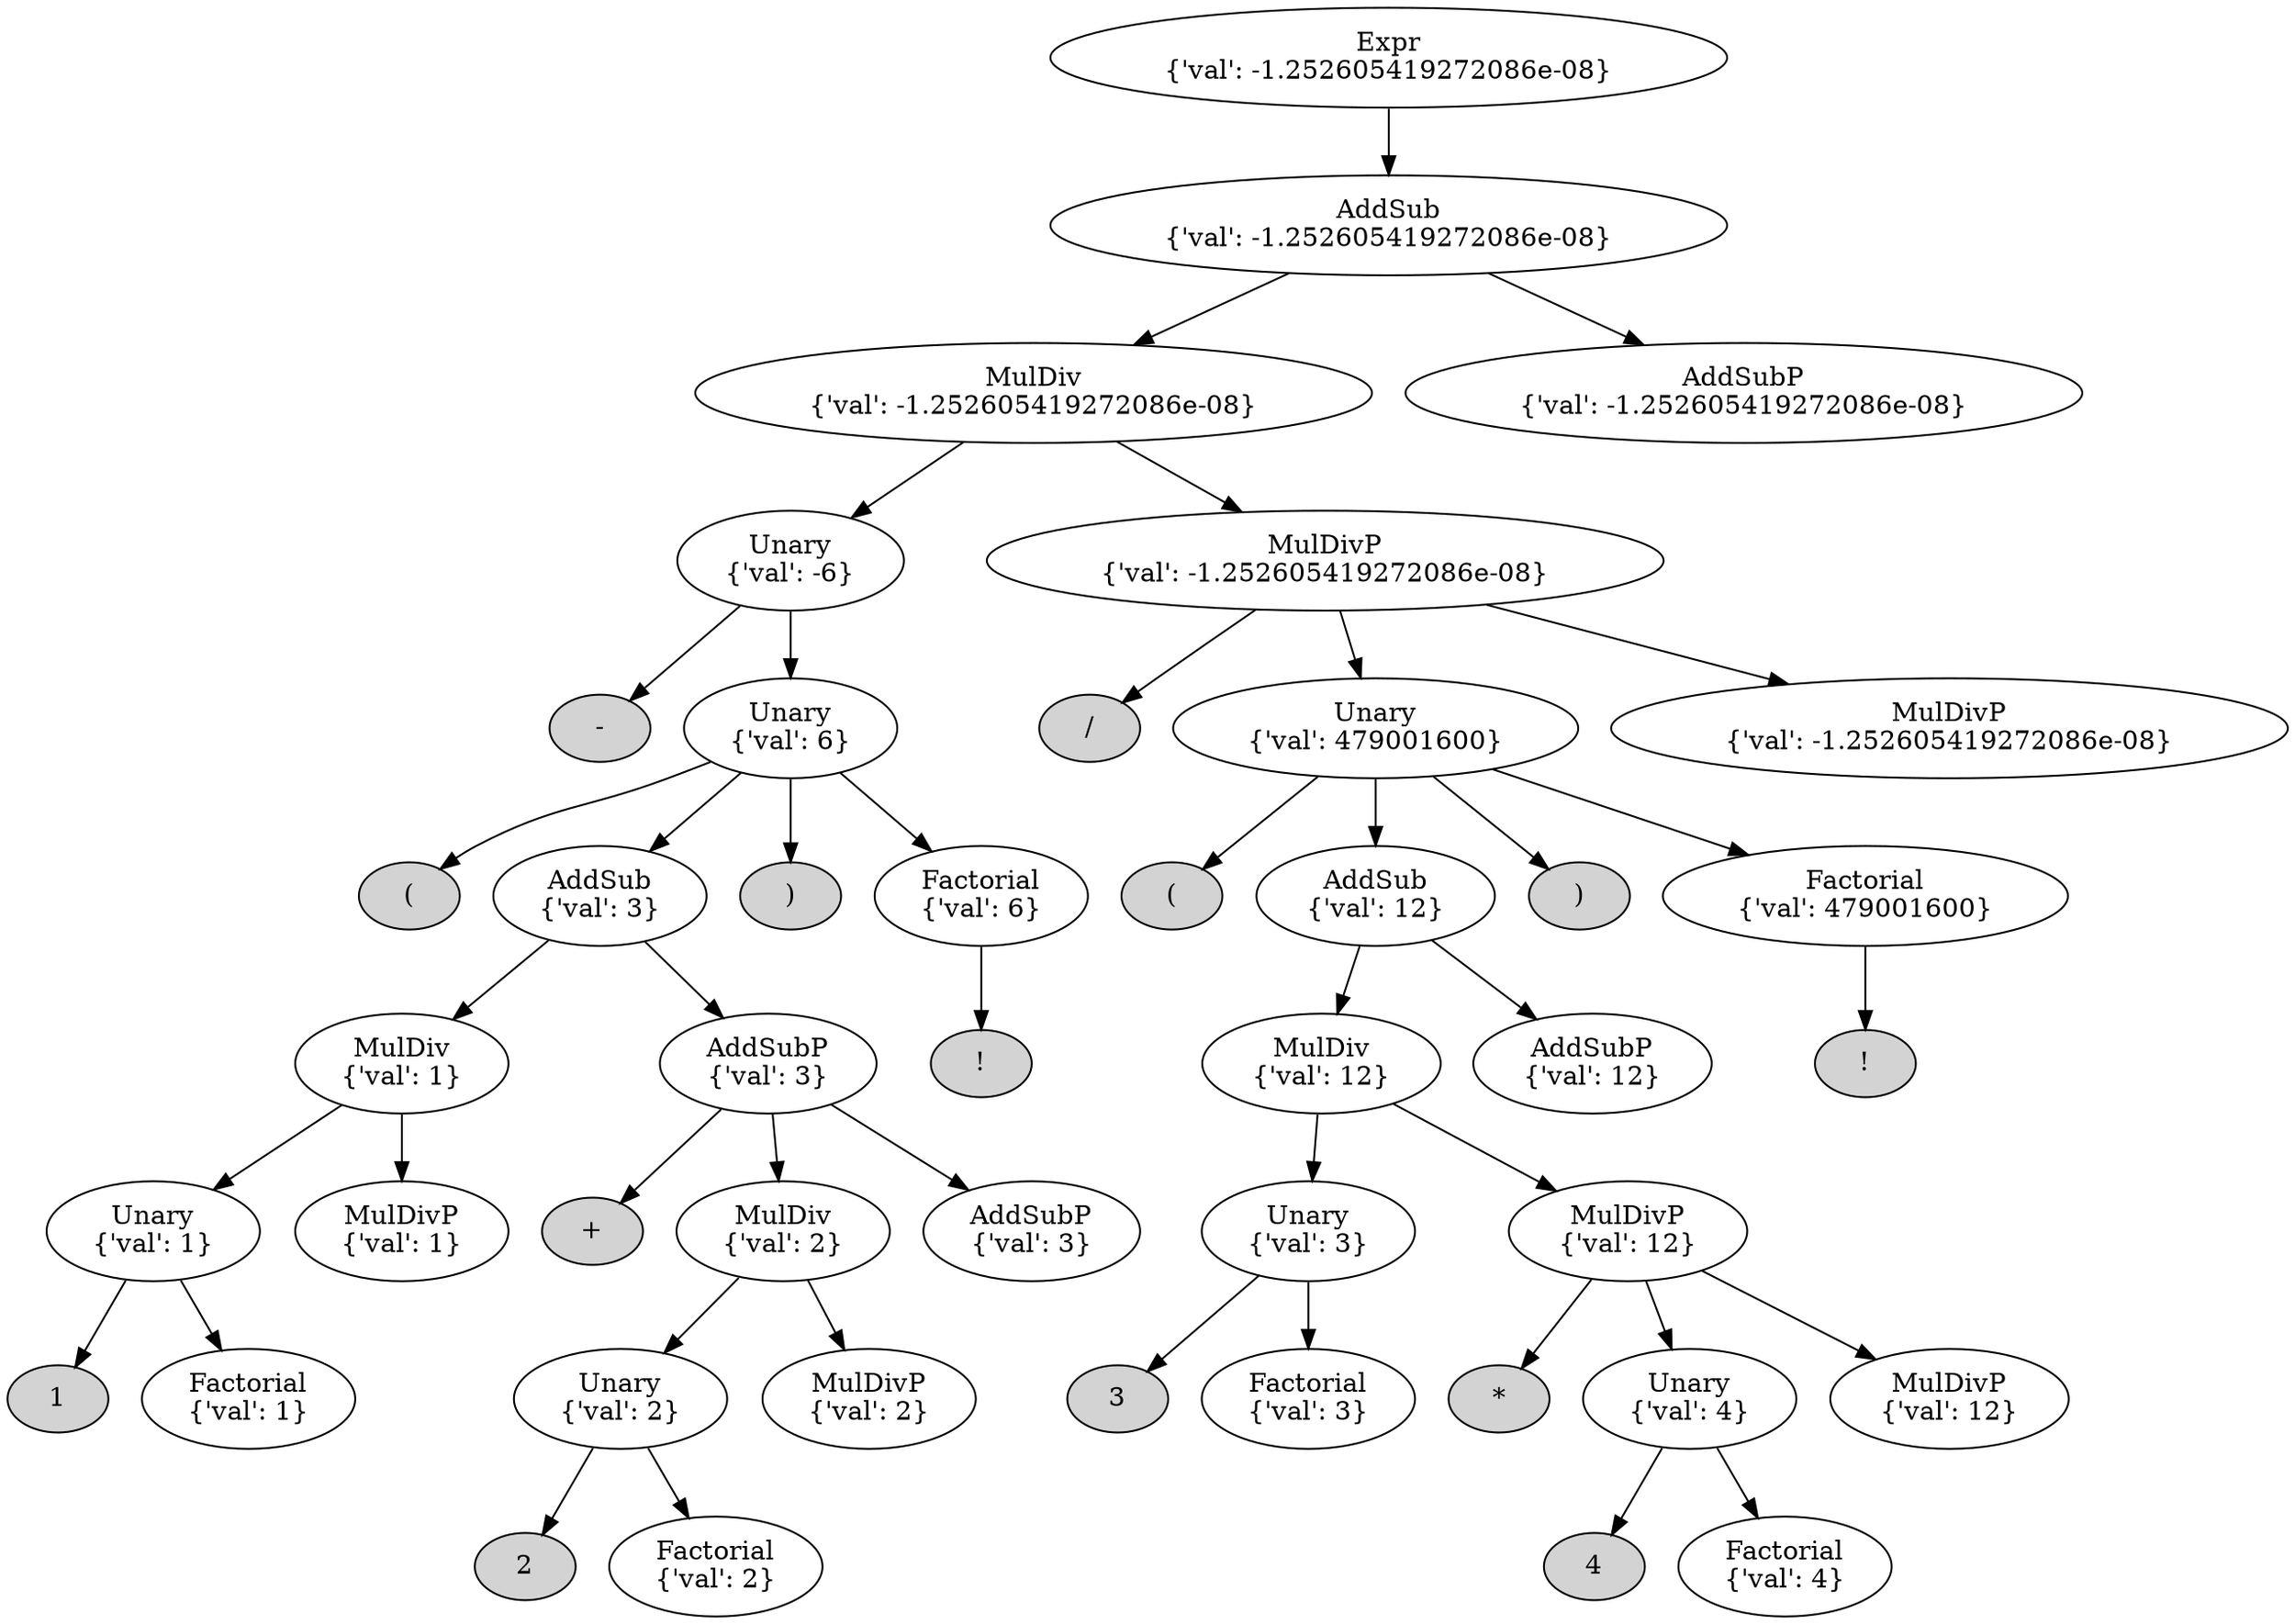 digraph {
	Expr_0 [label="Expr
{'val': -1.252605419272086e-08}"]
	Expr_0 -> AddSub_1
	AddSub_1 [label="AddSub
{'val': -1.252605419272086e-08}"]
	AddSub_1 -> MulDiv_2
	MulDiv_2 [label="MulDiv
{'val': -1.252605419272086e-08}"]
	MulDiv_2 -> Unary_3
	Unary_3 [label="Unary
{'val': -6}"]
	Unary_3 -> Universal_4
	Universal_4 [label="-" style=filled]
	Unary_3 -> Unary_5
	Unary_5 [label="Unary
{'val': 6}"]
	Unary_5 -> Universal_6
	Universal_6 [label="(" style=filled]
	Unary_5 -> AddSub_7
	AddSub_7 [label="AddSub
{'val': 3}"]
	AddSub_7 -> MulDiv_8
	MulDiv_8 [label="MulDiv
{'val': 1}"]
	MulDiv_8 -> Unary_9
	Unary_9 [label="Unary
{'val': 1}"]
	Unary_9 -> Universal_10
	Universal_10 [label=1 style=filled]
	Unary_9 -> Factorial_11
	Factorial_11 [label="Factorial
{'val': 1}"]
	MulDiv_8 -> MulDivP_12
	MulDivP_12 [label="MulDivP
{'val': 1}"]
	AddSub_7 -> AddSubP_13
	AddSubP_13 [label="AddSubP
{'val': 3}"]
	AddSubP_13 -> Universal_14
	Universal_14 [label="+" style=filled]
	AddSubP_13 -> MulDiv_15
	MulDiv_15 [label="MulDiv
{'val': 2}"]
	MulDiv_15 -> Unary_16
	Unary_16 [label="Unary
{'val': 2}"]
	Unary_16 -> Universal_17
	Universal_17 [label=2 style=filled]
	Unary_16 -> Factorial_18
	Factorial_18 [label="Factorial
{'val': 2}"]
	MulDiv_15 -> MulDivP_19
	MulDivP_19 [label="MulDivP
{'val': 2}"]
	AddSubP_13 -> AddSubP_20
	AddSubP_20 [label="AddSubP
{'val': 3}"]
	Unary_5 -> Universal_21
	Universal_21 [label=")" style=filled]
	Unary_5 -> Factorial_22
	Factorial_22 [label="Factorial
{'val': 6}"]
	Factorial_22 -> Universal_23
	Universal_23 [label="!" style=filled]
	MulDiv_2 -> MulDivP_24
	MulDivP_24 [label="MulDivP
{'val': -1.252605419272086e-08}"]
	MulDivP_24 -> Universal_25
	Universal_25 [label="/" style=filled]
	MulDivP_24 -> Unary_26
	Unary_26 [label="Unary
{'val': 479001600}"]
	Unary_26 -> Universal_27
	Universal_27 [label="(" style=filled]
	Unary_26 -> AddSub_28
	AddSub_28 [label="AddSub
{'val': 12}"]
	AddSub_28 -> MulDiv_29
	MulDiv_29 [label="MulDiv
{'val': 12}"]
	MulDiv_29 -> Unary_30
	Unary_30 [label="Unary
{'val': 3}"]
	Unary_30 -> Universal_31
	Universal_31 [label=3 style=filled]
	Unary_30 -> Factorial_32
	Factorial_32 [label="Factorial
{'val': 3}"]
	MulDiv_29 -> MulDivP_33
	MulDivP_33 [label="MulDivP
{'val': 12}"]
	MulDivP_33 -> Universal_34
	Universal_34 [label="*" style=filled]
	MulDivP_33 -> Unary_35
	Unary_35 [label="Unary
{'val': 4}"]
	Unary_35 -> Universal_36
	Universal_36 [label=4 style=filled]
	Unary_35 -> Factorial_37
	Factorial_37 [label="Factorial
{'val': 4}"]
	MulDivP_33 -> MulDivP_38
	MulDivP_38 [label="MulDivP
{'val': 12}"]
	AddSub_28 -> AddSubP_39
	AddSubP_39 [label="AddSubP
{'val': 12}"]
	Unary_26 -> Universal_40
	Universal_40 [label=")" style=filled]
	Unary_26 -> Factorial_41
	Factorial_41 [label="Factorial
{'val': 479001600}"]
	Factorial_41 -> Universal_42
	Universal_42 [label="!" style=filled]
	MulDivP_24 -> MulDivP_43
	MulDivP_43 [label="MulDivP
{'val': -1.252605419272086e-08}"]
	AddSub_1 -> AddSubP_44
	AddSubP_44 [label="AddSubP
{'val': -1.252605419272086e-08}"]
}
